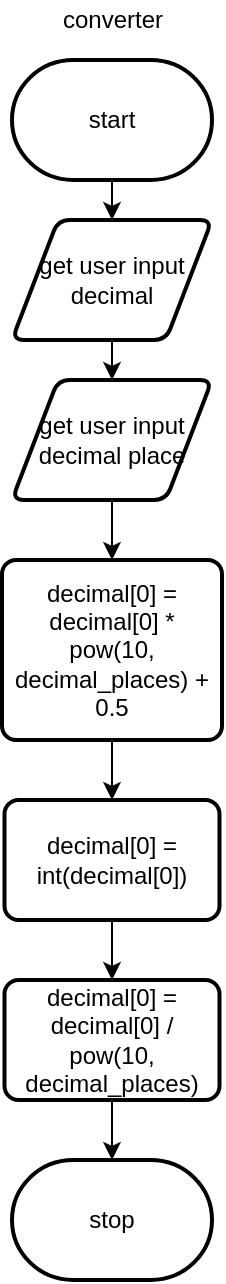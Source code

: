 <mxfile>
    <diagram id="BsBV6leVBUCAfMzn52um" name="Page-1">
        <mxGraphModel dx="640" dy="507" grid="1" gridSize="10" guides="1" tooltips="1" connect="1" arrows="1" fold="1" page="1" pageScale="1" pageWidth="827" pageHeight="1169" math="0" shadow="0">
            <root>
                <mxCell id="0"/>
                <mxCell id="1" parent="0"/>
                <mxCell id="210" style="edgeStyle=none;html=1;entryX=0.5;entryY=0;entryDx=0;entryDy=0;" parent="1" source="2" edge="1">
                    <mxGeometry relative="1" as="geometry">
                        <mxPoint x="390" y="130" as="targetPoint"/>
                    </mxGeometry>
                </mxCell>
                <mxCell id="2" value="start" style="strokeWidth=2;html=1;shape=mxgraph.flowchart.terminator;whiteSpace=wrap;" parent="1" vertex="1">
                    <mxGeometry x="340" y="50" width="100" height="60" as="geometry"/>
                </mxCell>
                <mxCell id="223" style="edgeStyle=none;html=1;entryX=0.5;entryY=0;entryDx=0;entryDy=0;entryPerimeter=0;" parent="1" edge="1">
                    <mxGeometry relative="1" as="geometry">
                        <mxPoint x="390" y="210" as="targetPoint"/>
                        <mxPoint x="390" y="190" as="sourcePoint"/>
                    </mxGeometry>
                </mxCell>
                <mxCell id="242" value="converter" style="text;html=1;align=center;verticalAlign=middle;resizable=0;points=[];autosize=1;strokeColor=none;fillColor=none;" parent="1" vertex="1">
                    <mxGeometry x="355" y="20" width="70" height="20" as="geometry"/>
                </mxCell>
                <mxCell id="265" style="edgeStyle=none;html=1;" edge="1" parent="1" target="256">
                    <mxGeometry relative="1" as="geometry">
                        <mxPoint x="390" y="270" as="sourcePoint"/>
                    </mxGeometry>
                </mxCell>
                <mxCell id="269" style="edgeStyle=none;html=1;entryX=0.5;entryY=0;entryDx=0;entryDy=0;" edge="1" parent="1" source="256" target="268">
                    <mxGeometry relative="1" as="geometry"/>
                </mxCell>
                <mxCell id="256" value="decimal[0] = decimal[0] * pow(10, decimal_places) + 0.5" style="rounded=1;whiteSpace=wrap;html=1;absoluteArcSize=1;arcSize=14;strokeWidth=2;" parent="1" vertex="1">
                    <mxGeometry x="335" y="300" width="110" height="90" as="geometry"/>
                </mxCell>
                <mxCell id="260" value="stop" style="strokeWidth=2;html=1;shape=mxgraph.flowchart.terminator;whiteSpace=wrap;" parent="1" vertex="1">
                    <mxGeometry x="340" y="600" width="100" height="60" as="geometry"/>
                </mxCell>
                <mxCell id="266" value="&lt;span&gt;get user input decimal&lt;/span&gt;" style="shape=parallelogram;html=1;strokeWidth=2;perimeter=parallelogramPerimeter;whiteSpace=wrap;rounded=1;arcSize=12;size=0.23;" vertex="1" parent="1">
                    <mxGeometry x="340" y="130" width="100" height="60" as="geometry"/>
                </mxCell>
                <mxCell id="267" value="&lt;span&gt;get user input decimal place&lt;/span&gt;" style="shape=parallelogram;html=1;strokeWidth=2;perimeter=parallelogramPerimeter;whiteSpace=wrap;rounded=1;arcSize=12;size=0.23;" vertex="1" parent="1">
                    <mxGeometry x="340" y="210" width="100" height="60" as="geometry"/>
                </mxCell>
                <mxCell id="271" style="edgeStyle=none;html=1;" edge="1" parent="1" source="268" target="270">
                    <mxGeometry relative="1" as="geometry"/>
                </mxCell>
                <mxCell id="268" value="decimal[0] = int(decimal[0])" style="rounded=1;whiteSpace=wrap;html=1;absoluteArcSize=1;arcSize=14;strokeWidth=2;" vertex="1" parent="1">
                    <mxGeometry x="336.25" y="420" width="107.5" height="60" as="geometry"/>
                </mxCell>
                <mxCell id="272" style="edgeStyle=none;html=1;" edge="1" parent="1" source="270" target="260">
                    <mxGeometry relative="1" as="geometry"/>
                </mxCell>
                <mxCell id="270" value="decimal[0] = decimal[0] / pow(10, decimal_places)" style="rounded=1;whiteSpace=wrap;html=1;absoluteArcSize=1;arcSize=14;strokeWidth=2;" vertex="1" parent="1">
                    <mxGeometry x="336.25" y="510" width="107.5" height="60" as="geometry"/>
                </mxCell>
            </root>
        </mxGraphModel>
    </diagram>
</mxfile>